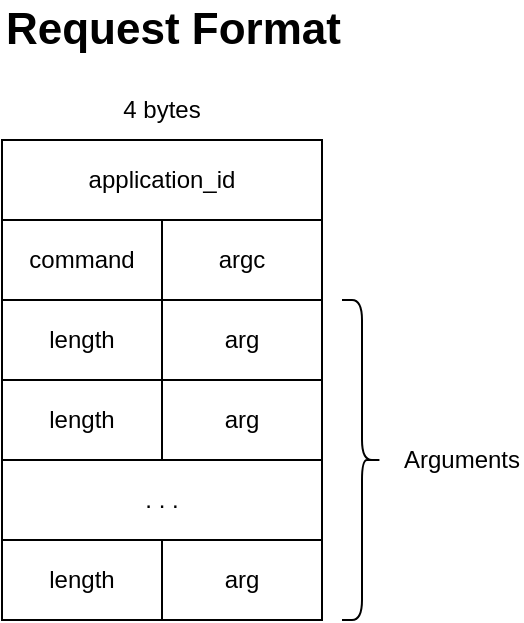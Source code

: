 <mxfile version="17.4.6" type="github">
  <diagram id="UyEw44XNuBRE2SzUui2B" name="API Format">
    <mxGraphModel dx="1422" dy="784" grid="1" gridSize="10" guides="1" tooltips="1" connect="1" arrows="1" fold="1" page="1" pageScale="1" pageWidth="850" pageHeight="1100" math="0" shadow="0">
      <root>
        <mxCell id="0" />
        <mxCell id="1" parent="0" />
        <mxCell id="59kOL7L-xyNkPK-SeWQt-1" value="&lt;div style=&quot;font-size: 22px;&quot;&gt;Request Format&lt;br style=&quot;font-size: 22px;&quot;&gt;&lt;/div&gt;" style="text;html=1;strokeColor=none;fillColor=none;align=left;verticalAlign=middle;whiteSpace=wrap;rounded=0;fontStyle=1;fontSize=22;" vertex="1" parent="1">
          <mxGeometry x="40" y="50" width="200" height="30" as="geometry" />
        </mxCell>
        <mxCell id="59kOL7L-xyNkPK-SeWQt-2" value="application_id" style="rounded=0;whiteSpace=wrap;html=1;fontSize=12;" vertex="1" parent="1">
          <mxGeometry x="40" y="120" width="160" height="40" as="geometry" />
        </mxCell>
        <mxCell id="59kOL7L-xyNkPK-SeWQt-3" value="command" style="rounded=0;whiteSpace=wrap;html=1;fontSize=12;" vertex="1" parent="1">
          <mxGeometry x="40" y="160" width="80" height="40" as="geometry" />
        </mxCell>
        <mxCell id="59kOL7L-xyNkPK-SeWQt-4" value="argc" style="rounded=0;whiteSpace=wrap;html=1;fontSize=12;" vertex="1" parent="1">
          <mxGeometry x="120" y="160" width="80" height="40" as="geometry" />
        </mxCell>
        <mxCell id="59kOL7L-xyNkPK-SeWQt-5" value="length" style="rounded=0;whiteSpace=wrap;html=1;fontSize=12;" vertex="1" parent="1">
          <mxGeometry x="40" y="200" width="80" height="40" as="geometry" />
        </mxCell>
        <mxCell id="59kOL7L-xyNkPK-SeWQt-6" value="arg" style="rounded=0;whiteSpace=wrap;html=1;fontSize=12;" vertex="1" parent="1">
          <mxGeometry x="120" y="200" width="80" height="40" as="geometry" />
        </mxCell>
        <mxCell id="59kOL7L-xyNkPK-SeWQt-7" value="length" style="rounded=0;whiteSpace=wrap;html=1;fontSize=12;" vertex="1" parent="1">
          <mxGeometry x="40" y="240" width="80" height="40" as="geometry" />
        </mxCell>
        <mxCell id="59kOL7L-xyNkPK-SeWQt-8" value="arg" style="rounded=0;whiteSpace=wrap;html=1;fontSize=12;" vertex="1" parent="1">
          <mxGeometry x="120" y="240" width="80" height="40" as="geometry" />
        </mxCell>
        <mxCell id="59kOL7L-xyNkPK-SeWQt-9" value="length" style="rounded=0;whiteSpace=wrap;html=1;fontSize=12;" vertex="1" parent="1">
          <mxGeometry x="40" y="320" width="80" height="40" as="geometry" />
        </mxCell>
        <mxCell id="59kOL7L-xyNkPK-SeWQt-10" value="arg" style="rounded=0;whiteSpace=wrap;html=1;fontSize=12;" vertex="1" parent="1">
          <mxGeometry x="120" y="320" width="80" height="40" as="geometry" />
        </mxCell>
        <mxCell id="59kOL7L-xyNkPK-SeWQt-11" value=". . ." style="rounded=0;whiteSpace=wrap;html=1;fontSize=12;" vertex="1" parent="1">
          <mxGeometry x="40" y="280" width="160" height="40" as="geometry" />
        </mxCell>
        <mxCell id="59kOL7L-xyNkPK-SeWQt-12" value="4 bytes" style="text;html=1;strokeColor=none;fillColor=none;align=center;verticalAlign=middle;whiteSpace=wrap;rounded=0;fontSize=12;" vertex="1" parent="1">
          <mxGeometry x="90" y="90" width="60" height="30" as="geometry" />
        </mxCell>
        <mxCell id="59kOL7L-xyNkPK-SeWQt-14" value="" style="shape=curlyBracket;whiteSpace=wrap;html=1;rounded=1;flipH=1;fontSize=12;" vertex="1" parent="1">
          <mxGeometry x="210" y="200" width="20" height="160" as="geometry" />
        </mxCell>
        <mxCell id="59kOL7L-xyNkPK-SeWQt-15" value="Arguments" style="text;html=1;strokeColor=none;fillColor=none;align=center;verticalAlign=middle;whiteSpace=wrap;rounded=0;fontSize=12;" vertex="1" parent="1">
          <mxGeometry x="240" y="265" width="60" height="30" as="geometry" />
        </mxCell>
      </root>
    </mxGraphModel>
  </diagram>
</mxfile>

